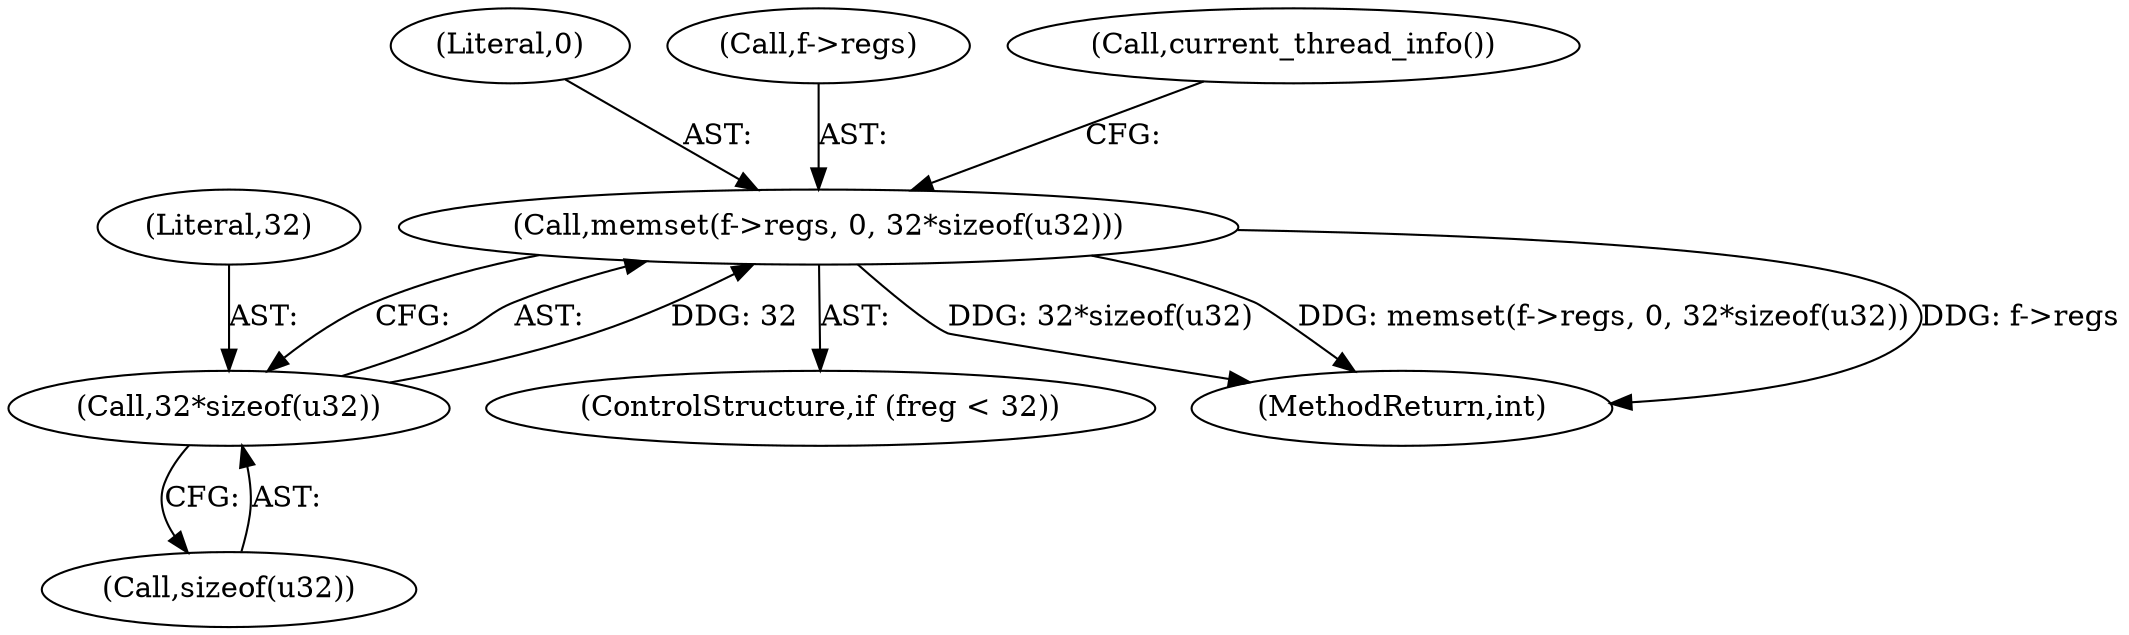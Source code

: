digraph "0_linux_a8b0ca17b80e92faab46ee7179ba9e99ccb61233_42@API" {
"1001344" [label="(Call,memset(f->regs, 0, 32*sizeof(u32)))"];
"1001349" [label="(Call,32*sizeof(u32))"];
"1001350" [label="(Literal,32)"];
"1001348" [label="(Literal,0)"];
"1001345" [label="(Call,f->regs)"];
"1001351" [label="(Call,sizeof(u32))"];
"1001340" [label="(ControlStructure,if (freg < 32))"];
"1001344" [label="(Call,memset(f->regs, 0, 32*sizeof(u32)))"];
"1001895" [label="(MethodReturn,int)"];
"1001368" [label="(Call,current_thread_info())"];
"1001349" [label="(Call,32*sizeof(u32))"];
"1001344" -> "1001340"  [label="AST: "];
"1001344" -> "1001349"  [label="CFG: "];
"1001345" -> "1001344"  [label="AST: "];
"1001348" -> "1001344"  [label="AST: "];
"1001349" -> "1001344"  [label="AST: "];
"1001368" -> "1001344"  [label="CFG: "];
"1001344" -> "1001895"  [label="DDG: 32*sizeof(u32)"];
"1001344" -> "1001895"  [label="DDG: memset(f->regs, 0, 32*sizeof(u32))"];
"1001344" -> "1001895"  [label="DDG: f->regs"];
"1001349" -> "1001344"  [label="DDG: 32"];
"1001349" -> "1001351"  [label="CFG: "];
"1001350" -> "1001349"  [label="AST: "];
"1001351" -> "1001349"  [label="AST: "];
}

